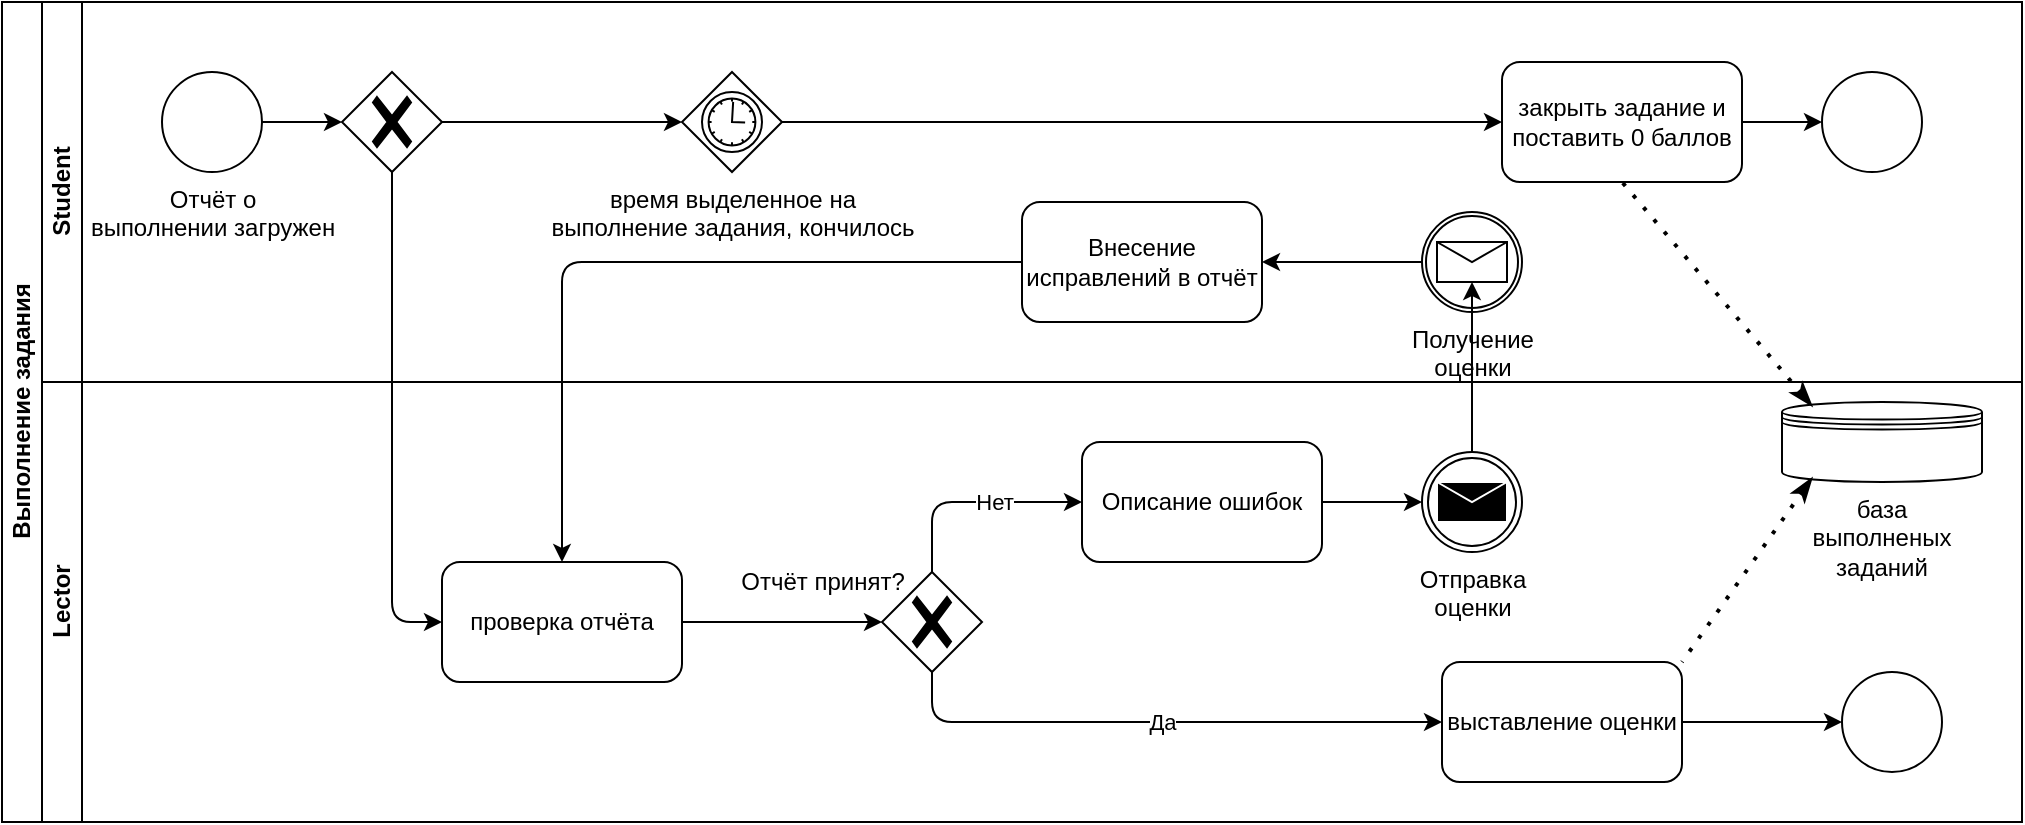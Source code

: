 <mxfile version="15.5.0" pages="2"><diagram id="jGvSqwtx7pe-Zn-_Jh7l" name="Page-1"><mxGraphModel dx="1320" dy="1460" grid="1" gridSize="10" guides="1" tooltips="1" connect="1" arrows="1" fold="1" page="1" pageScale="1" pageWidth="827" pageHeight="1169" math="0" shadow="0"><root><mxCell id="0"/><mxCell id="1" parent="0"/><mxCell id="OmOej96tKhtNniCAWDA3-2" value="Выполнение задания" style="swimlane;html=1;childLayout=stackLayout;resizeParent=1;resizeParentMax=0;horizontal=0;startSize=20;horizontalStack=0;rounded=0;" vertex="1" parent="1"><mxGeometry x="277" y="720" width="1010" height="410" as="geometry"/></mxCell><mxCell id="OmOej96tKhtNniCAWDA3-3" value="Student" style="swimlane;html=1;startSize=20;horizontal=0;" vertex="1" parent="OmOej96tKhtNniCAWDA3-2"><mxGeometry x="20" width="990" height="190" as="geometry"/></mxCell><mxCell id="OmOej96tKhtNniCAWDA3-4" value="&lt;div&gt;Отчёт о &lt;br&gt;&lt;/div&gt;&lt;div&gt;выполнении загружен &lt;/div&gt;" style="points=[[0.145,0.145,0],[0.5,0,0],[0.855,0.145,0],[1,0.5,0],[0.855,0.855,0],[0.5,1,0],[0.145,0.855,0],[0,0.5,0]];shape=mxgraph.bpmn.event;html=1;verticalLabelPosition=bottom;labelBackgroundColor=#ffffff;verticalAlign=top;align=center;perimeter=ellipsePerimeter;outlineConnect=0;aspect=fixed;outline=standard;symbol=general;rounded=0;" vertex="1" parent="OmOej96tKhtNniCAWDA3-3"><mxGeometry x="60" y="35" width="50" height="50" as="geometry"/></mxCell><mxCell id="OmOej96tKhtNniCAWDA3-5" value="" style="endArrow=classic;html=1;exitX=1;exitY=0.5;exitDx=0;exitDy=0;exitPerimeter=0;entryX=0;entryY=0.5;entryDx=0;entryDy=0;entryPerimeter=0;" edge="1" parent="OmOej96tKhtNniCAWDA3-3" source="OmOej96tKhtNniCAWDA3-4" target="OmOej96tKhtNniCAWDA3-12"><mxGeometry width="50" height="50" relative="1" as="geometry"><mxPoint x="190" y="90" as="sourcePoint"/><mxPoint x="140" y="60" as="targetPoint"/></mxGeometry></mxCell><mxCell id="OmOej96tKhtNniCAWDA3-6" value="&lt;div&gt;время выделенное на &lt;br&gt;&lt;/div&gt;&lt;div&gt;выполнение задания, кончилось &lt;br&gt;&lt;/div&gt;" style="points=[[0.25,0.25,0],[0.5,0,0],[0.75,0.25,0],[1,0.5,0],[0.75,0.75,0],[0.5,1,0],[0.25,0.75,0],[0,0.5,0]];shape=mxgraph.bpmn.gateway2;html=1;verticalLabelPosition=bottom;labelBackgroundColor=#ffffff;verticalAlign=top;align=center;perimeter=rhombusPerimeter;outlineConnect=0;outline=standard;symbol=timer;rounded=0;" vertex="1" parent="OmOej96tKhtNniCAWDA3-3"><mxGeometry x="320" y="35" width="50" height="50" as="geometry"/></mxCell><mxCell id="OmOej96tKhtNniCAWDA3-7" value="" style="endArrow=classic;html=1;exitX=1;exitY=0.5;exitDx=0;exitDy=0;exitPerimeter=0;" edge="1" parent="OmOej96tKhtNniCAWDA3-3" source="OmOej96tKhtNniCAWDA3-12" target="OmOej96tKhtNniCAWDA3-6"><mxGeometry width="50" height="50" relative="1" as="geometry"><mxPoint x="190" y="60" as="sourcePoint"/><mxPoint x="170" y="-90" as="targetPoint"/></mxGeometry></mxCell><mxCell id="OmOej96tKhtNniCAWDA3-8" value="закрыть задание и поставить 0 баллов " style="rounded=1;whiteSpace=wrap;html=1;" vertex="1" parent="OmOej96tKhtNniCAWDA3-3"><mxGeometry x="730" y="30" width="120" height="60" as="geometry"/></mxCell><mxCell id="OmOej96tKhtNniCAWDA3-9" value="" style="endArrow=classic;html=1;exitX=1;exitY=0.5;exitDx=0;exitDy=0;exitPerimeter=0;entryX=0;entryY=0.5;entryDx=0;entryDy=0;" edge="1" parent="OmOej96tKhtNniCAWDA3-3" source="OmOej96tKhtNniCAWDA3-6" target="OmOej96tKhtNniCAWDA3-8"><mxGeometry width="50" height="50" relative="1" as="geometry"><mxPoint x="80" y="-80" as="sourcePoint"/><mxPoint x="130" y="-130" as="targetPoint"/></mxGeometry></mxCell><mxCell id="OmOej96tKhtNniCAWDA3-10" value="" style="points=[[0.145,0.145,0],[0.5,0,0],[0.855,0.145,0],[1,0.5,0],[0.855,0.855,0],[0.5,1,0],[0.145,0.855,0],[0,0.5,0]];shape=mxgraph.bpmn.event;html=1;verticalLabelPosition=bottom;labelBackgroundColor=#ffffff;verticalAlign=top;align=center;perimeter=ellipsePerimeter;outlineConnect=0;aspect=fixed;outline=standard;symbol=general;rounded=0;" vertex="1" parent="OmOej96tKhtNniCAWDA3-3"><mxGeometry x="890" y="35" width="50" height="50" as="geometry"/></mxCell><mxCell id="OmOej96tKhtNniCAWDA3-11" value="" style="endArrow=classic;html=1;entryX=0;entryY=0.5;entryDx=0;entryDy=0;entryPerimeter=0;exitX=1;exitY=0.5;exitDx=0;exitDy=0;" edge="1" parent="OmOej96tKhtNniCAWDA3-3" source="OmOej96tKhtNniCAWDA3-8" target="OmOej96tKhtNniCAWDA3-10"><mxGeometry width="50" height="50" relative="1" as="geometry"><mxPoint x="520" as="sourcePoint"/><mxPoint x="1060" y="-80" as="targetPoint"/></mxGeometry></mxCell><mxCell id="OmOej96tKhtNniCAWDA3-12" value="" style="points=[[0.25,0.25,0],[0.5,0,0],[0.75,0.25,0],[1,0.5,0],[0.75,0.75,0],[0.5,1,0],[0.25,0.75,0],[0,0.5,0]];shape=mxgraph.bpmn.gateway2;html=1;verticalLabelPosition=bottom;labelBackgroundColor=#ffffff;verticalAlign=top;align=center;perimeter=rhombusPerimeter;outlineConnect=0;outline=none;symbol=none;gwType=exclusive;rounded=0;" vertex="1" parent="OmOej96tKhtNniCAWDA3-3"><mxGeometry x="150" y="35" width="50" height="50" as="geometry"/></mxCell><mxCell id="OmOej96tKhtNniCAWDA3-13" value="&lt;div&gt;Получение &lt;br&gt;&lt;/div&gt;&lt;div&gt;оценки&lt;/div&gt;" style="points=[[0.145,0.145,0],[0.5,0,0],[0.855,0.145,0],[1,0.5,0],[0.855,0.855,0],[0.5,1,0],[0.145,0.855,0],[0,0.5,0]];shape=mxgraph.bpmn.event;html=1;verticalLabelPosition=bottom;labelBackgroundColor=#ffffff;verticalAlign=top;align=center;perimeter=ellipsePerimeter;outlineConnect=0;aspect=fixed;outline=catching;symbol=message;rounded=0;" vertex="1" parent="OmOej96tKhtNniCAWDA3-3"><mxGeometry x="690" y="105" width="50" height="50" as="geometry"/></mxCell><mxCell id="OmOej96tKhtNniCAWDA3-14" value="Внесение исправлений в отчёт " style="rounded=1;whiteSpace=wrap;html=1;" vertex="1" parent="OmOej96tKhtNniCAWDA3-3"><mxGeometry x="490" y="100" width="120" height="60" as="geometry"/></mxCell><mxCell id="OmOej96tKhtNniCAWDA3-15" value="" style="endArrow=classic;html=1;entryX=1;entryY=0.5;entryDx=0;entryDy=0;exitX=0;exitY=0.5;exitDx=0;exitDy=0;exitPerimeter=0;" edge="1" parent="OmOej96tKhtNniCAWDA3-3" source="OmOej96tKhtNniCAWDA3-13" target="OmOej96tKhtNniCAWDA3-14"><mxGeometry width="50" height="50" relative="1" as="geometry"><mxPoint x="540" y="280" as="sourcePoint"/><mxPoint x="590" y="230" as="targetPoint"/></mxGeometry></mxCell><mxCell id="OmOej96tKhtNniCAWDA3-16" value="&lt;div&gt;Lector&lt;/div&gt;" style="swimlane;html=1;startSize=20;horizontal=0;" vertex="1" parent="OmOej96tKhtNniCAWDA3-2"><mxGeometry x="20" y="190" width="990" height="220" as="geometry"/></mxCell><mxCell id="OmOej96tKhtNniCAWDA3-17" value="проверка отчёта " style="rounded=1;whiteSpace=wrap;html=1;" vertex="1" parent="OmOej96tKhtNniCAWDA3-16"><mxGeometry x="200" y="90" width="120" height="60" as="geometry"/></mxCell><mxCell id="OmOej96tKhtNniCAWDA3-18" value="" style="endArrow=classic;html=1;exitX=1;exitY=0.5;exitDx=0;exitDy=0;entryX=0;entryY=0.5;entryDx=0;entryDy=0;entryPerimeter=0;" edge="1" parent="OmOej96tKhtNniCAWDA3-16" source="OmOej96tKhtNniCAWDA3-17" target="OmOej96tKhtNniCAWDA3-20"><mxGeometry width="50" height="50" relative="1" as="geometry"><mxPoint x="350" y="120" as="sourcePoint"/><mxPoint x="420" y="80" as="targetPoint"/></mxGeometry></mxCell><mxCell id="OmOej96tKhtNniCAWDA3-19" value="Отчёт принят?" style="text;html=1;align=center;verticalAlign=middle;resizable=0;points=[];autosize=1;strokeColor=none;fillColor=none;" vertex="1" parent="OmOej96tKhtNniCAWDA3-16"><mxGeometry x="340" y="90" width="100" height="20" as="geometry"/></mxCell><mxCell id="OmOej96tKhtNniCAWDA3-20" value="" style="points=[[0.25,0.25,0],[0.5,0,0],[0.75,0.25,0],[1,0.5,0],[0.75,0.75,0],[0.5,1,0],[0.25,0.75,0],[0,0.5,0]];shape=mxgraph.bpmn.gateway2;html=1;verticalLabelPosition=bottom;labelBackgroundColor=#ffffff;verticalAlign=top;align=center;perimeter=rhombusPerimeter;outlineConnect=0;outline=none;symbol=none;gwType=exclusive;rounded=0;" vertex="1" parent="OmOej96tKhtNniCAWDA3-16"><mxGeometry x="420" y="95" width="50" height="50" as="geometry"/></mxCell><mxCell id="OmOej96tKhtNniCAWDA3-21" value="выставление оценки " style="rounded=1;whiteSpace=wrap;html=1;" vertex="1" parent="OmOej96tKhtNniCAWDA3-16"><mxGeometry x="700" y="140" width="120" height="60" as="geometry"/></mxCell><mxCell id="OmOej96tKhtNniCAWDA3-22" value="Описание ошибок" style="rounded=1;whiteSpace=wrap;html=1;" vertex="1" parent="OmOej96tKhtNniCAWDA3-16"><mxGeometry x="520" y="30" width="120" height="60" as="geometry"/></mxCell><mxCell id="OmOej96tKhtNniCAWDA3-23" value="Нет" style="endArrow=classic;html=1;entryX=0;entryY=0.5;entryDx=0;entryDy=0;exitX=0.5;exitY=0;exitDx=0;exitDy=0;exitPerimeter=0;" edge="1" parent="OmOej96tKhtNniCAWDA3-16" source="OmOej96tKhtNniCAWDA3-20" target="OmOej96tKhtNniCAWDA3-22"><mxGeometry x="0.2" width="50" height="50" relative="1" as="geometry"><mxPoint x="320" y="-155" as="sourcePoint"/><mxPoint x="370" y="-205" as="targetPoint"/><Array as="points"><mxPoint x="445" y="60"/></Array><mxPoint as="offset"/></mxGeometry></mxCell><mxCell id="OmOej96tKhtNniCAWDA3-24" value="Да" style="endArrow=classic;html=1;entryX=0;entryY=0.5;entryDx=0;entryDy=0;exitX=0.5;exitY=1;exitDx=0;exitDy=0;exitPerimeter=0;" edge="1" parent="OmOej96tKhtNniCAWDA3-16" source="OmOej96tKhtNniCAWDA3-20" target="OmOej96tKhtNniCAWDA3-21"><mxGeometry width="50" height="50" relative="1" as="geometry"><mxPoint x="440" y="210" as="sourcePoint"/><mxPoint x="490" y="160" as="targetPoint"/><Array as="points"><mxPoint x="445" y="170"/></Array></mxGeometry></mxCell><mxCell id="OmOej96tKhtNniCAWDA3-25" value="" style="points=[[0.145,0.145,0],[0.5,0,0],[0.855,0.145,0],[1,0.5,0],[0.855,0.855,0],[0.5,1,0],[0.145,0.855,0],[0,0.5,0]];shape=mxgraph.bpmn.event;html=1;verticalLabelPosition=bottom;labelBackgroundColor=#ffffff;verticalAlign=top;align=center;perimeter=ellipsePerimeter;outlineConnect=0;aspect=fixed;outline=standard;symbol=general;rounded=0;" vertex="1" parent="OmOej96tKhtNniCAWDA3-16"><mxGeometry x="900" y="145" width="50" height="50" as="geometry"/></mxCell><mxCell id="OmOej96tKhtNniCAWDA3-26" value="&lt;div&gt;Отправка &lt;br&gt;&lt;/div&gt;&lt;div&gt;оценки&lt;/div&gt;" style="points=[[0.145,0.145,0],[0.5,0,0],[0.855,0.145,0],[1,0.5,0],[0.855,0.855,0],[0.5,1,0],[0.145,0.855,0],[0,0.5,0]];shape=mxgraph.bpmn.event;html=1;verticalLabelPosition=bottom;labelBackgroundColor=#ffffff;verticalAlign=top;align=center;perimeter=ellipsePerimeter;outlineConnect=0;aspect=fixed;outline=throwing;symbol=message;rounded=0;" vertex="1" parent="OmOej96tKhtNniCAWDA3-16"><mxGeometry x="690" y="35" width="50" height="50" as="geometry"/></mxCell><mxCell id="OmOej96tKhtNniCAWDA3-27" value="" style="endArrow=classic;html=1;entryX=0;entryY=0.5;entryDx=0;entryDy=0;entryPerimeter=0;exitX=1;exitY=0.5;exitDx=0;exitDy=0;" edge="1" parent="OmOej96tKhtNniCAWDA3-16" source="OmOej96tKhtNniCAWDA3-22" target="OmOej96tKhtNniCAWDA3-26"><mxGeometry width="50" height="50" relative="1" as="geometry"><mxPoint x="540" y="70" as="sourcePoint"/><mxPoint x="590" y="20" as="targetPoint"/></mxGeometry></mxCell><mxCell id="OmOej96tKhtNniCAWDA3-28" value="" style="endArrow=classic;html=1;exitX=1;exitY=0.5;exitDx=0;exitDy=0;entryX=0;entryY=0.5;entryDx=0;entryDy=0;entryPerimeter=0;" edge="1" parent="OmOej96tKhtNniCAWDA3-16" source="OmOej96tKhtNniCAWDA3-21" target="OmOej96tKhtNniCAWDA3-25"><mxGeometry width="50" height="50" relative="1" as="geometry"><mxPoint x="1220" y="370" as="sourcePoint"/><mxPoint x="920" y="170" as="targetPoint"/><Array as="points"/></mxGeometry></mxCell><mxCell id="OmOej96tKhtNniCAWDA3-29" value="база выполненых заданий" style="shape=datastore;whiteSpace=wrap;html=1;labelPosition=center;verticalLabelPosition=bottom;align=center;verticalAlign=top;rounded=0;" vertex="1" parent="OmOej96tKhtNniCAWDA3-16"><mxGeometry x="870" y="10" width="100" height="40" as="geometry"/></mxCell><mxCell id="OmOej96tKhtNniCAWDA3-30" value="" style="endArrow=none;dashed=1;html=1;dashPattern=1 3;strokeWidth=2;entryX=1;entryY=0;entryDx=0;entryDy=0;exitX=0.15;exitY=0.95;exitDx=0;exitDy=0;endFill=0;startArrow=classicThin;startFill=1;exitPerimeter=0;" edge="1" parent="OmOej96tKhtNniCAWDA3-16" source="OmOej96tKhtNniCAWDA3-29" target="OmOej96tKhtNniCAWDA3-21"><mxGeometry width="50" height="50" relative="1" as="geometry"><mxPoint x="760" y="120" as="sourcePoint"/><mxPoint x="810" y="70" as="targetPoint"/></mxGeometry></mxCell><mxCell id="OmOej96tKhtNniCAWDA3-31" value="" style="endArrow=classic;html=1;exitX=0.5;exitY=1;exitDx=0;exitDy=0;entryX=0;entryY=0.5;entryDx=0;entryDy=0;exitPerimeter=0;" edge="1" parent="OmOej96tKhtNniCAWDA3-2" source="OmOej96tKhtNniCAWDA3-12" target="OmOej96tKhtNniCAWDA3-17"><mxGeometry width="50" height="50" relative="1" as="geometry"><mxPoint x="185" y="85" as="sourcePoint"/><mxPoint x="420" y="260" as="targetPoint"/><Array as="points"><mxPoint x="195" y="310"/></Array></mxGeometry></mxCell><mxCell id="OmOej96tKhtNniCAWDA3-32" value="" style="endArrow=classic;html=1;entryX=0.5;entryY=1;entryDx=0;entryDy=0;entryPerimeter=0;exitX=0.5;exitY=0;exitDx=0;exitDy=0;exitPerimeter=0;" edge="1" parent="OmOej96tKhtNniCAWDA3-2" source="OmOej96tKhtNniCAWDA3-26"><mxGeometry width="50" height="50" relative="1" as="geometry"><mxPoint x="520" y="520" as="sourcePoint"/><mxPoint x="735" y="140" as="targetPoint"/></mxGeometry></mxCell><mxCell id="OmOej96tKhtNniCAWDA3-33" value="" style="endArrow=classic;html=1;entryX=0.5;entryY=0;entryDx=0;entryDy=0;exitX=0;exitY=0.5;exitDx=0;exitDy=0;" edge="1" parent="OmOej96tKhtNniCAWDA3-2" source="OmOej96tKhtNniCAWDA3-14" target="OmOej96tKhtNniCAWDA3-17"><mxGeometry width="50" height="50" relative="1" as="geometry"><mxPoint x="560" y="280" as="sourcePoint"/><mxPoint x="610" y="230" as="targetPoint"/><Array as="points"><mxPoint x="280" y="130"/></Array></mxGeometry></mxCell><mxCell id="OmOej96tKhtNniCAWDA3-34" value="" style="endArrow=none;dashed=1;html=1;dashPattern=1 3;strokeWidth=2;entryX=0.5;entryY=1;entryDx=0;entryDy=0;exitX=0.15;exitY=0.05;exitDx=0;exitDy=0;exitPerimeter=0;endFill=0;startArrow=classicThin;startFill=1;" edge="1" parent="OmOej96tKhtNniCAWDA3-2" source="OmOej96tKhtNniCAWDA3-29" target="OmOej96tKhtNniCAWDA3-8"><mxGeometry width="50" height="50" relative="1" as="geometry"><mxPoint x="780" y="310" as="sourcePoint"/><mxPoint x="830" y="260" as="targetPoint"/></mxGeometry></mxCell></root></mxGraphModel></diagram><diagram name="Page-2" id="NpRaEkLJ-N9LredS4V0a"><mxGraphModel dx="1262" dy="634" grid="1" gridSize="10" guides="1" tooltips="1" connect="1" arrows="1" fold="1" page="1" pageScale="1" pageWidth="827" pageHeight="1169" math="0" shadow="0"><root><mxCell id="GqvKego69PqxCJnhAiMY-0"/><mxCell id="GqvKego69PqxCJnhAiMY-1" parent="GqvKego69PqxCJnhAiMY-0"/></root></mxGraphModel></diagram></mxfile>